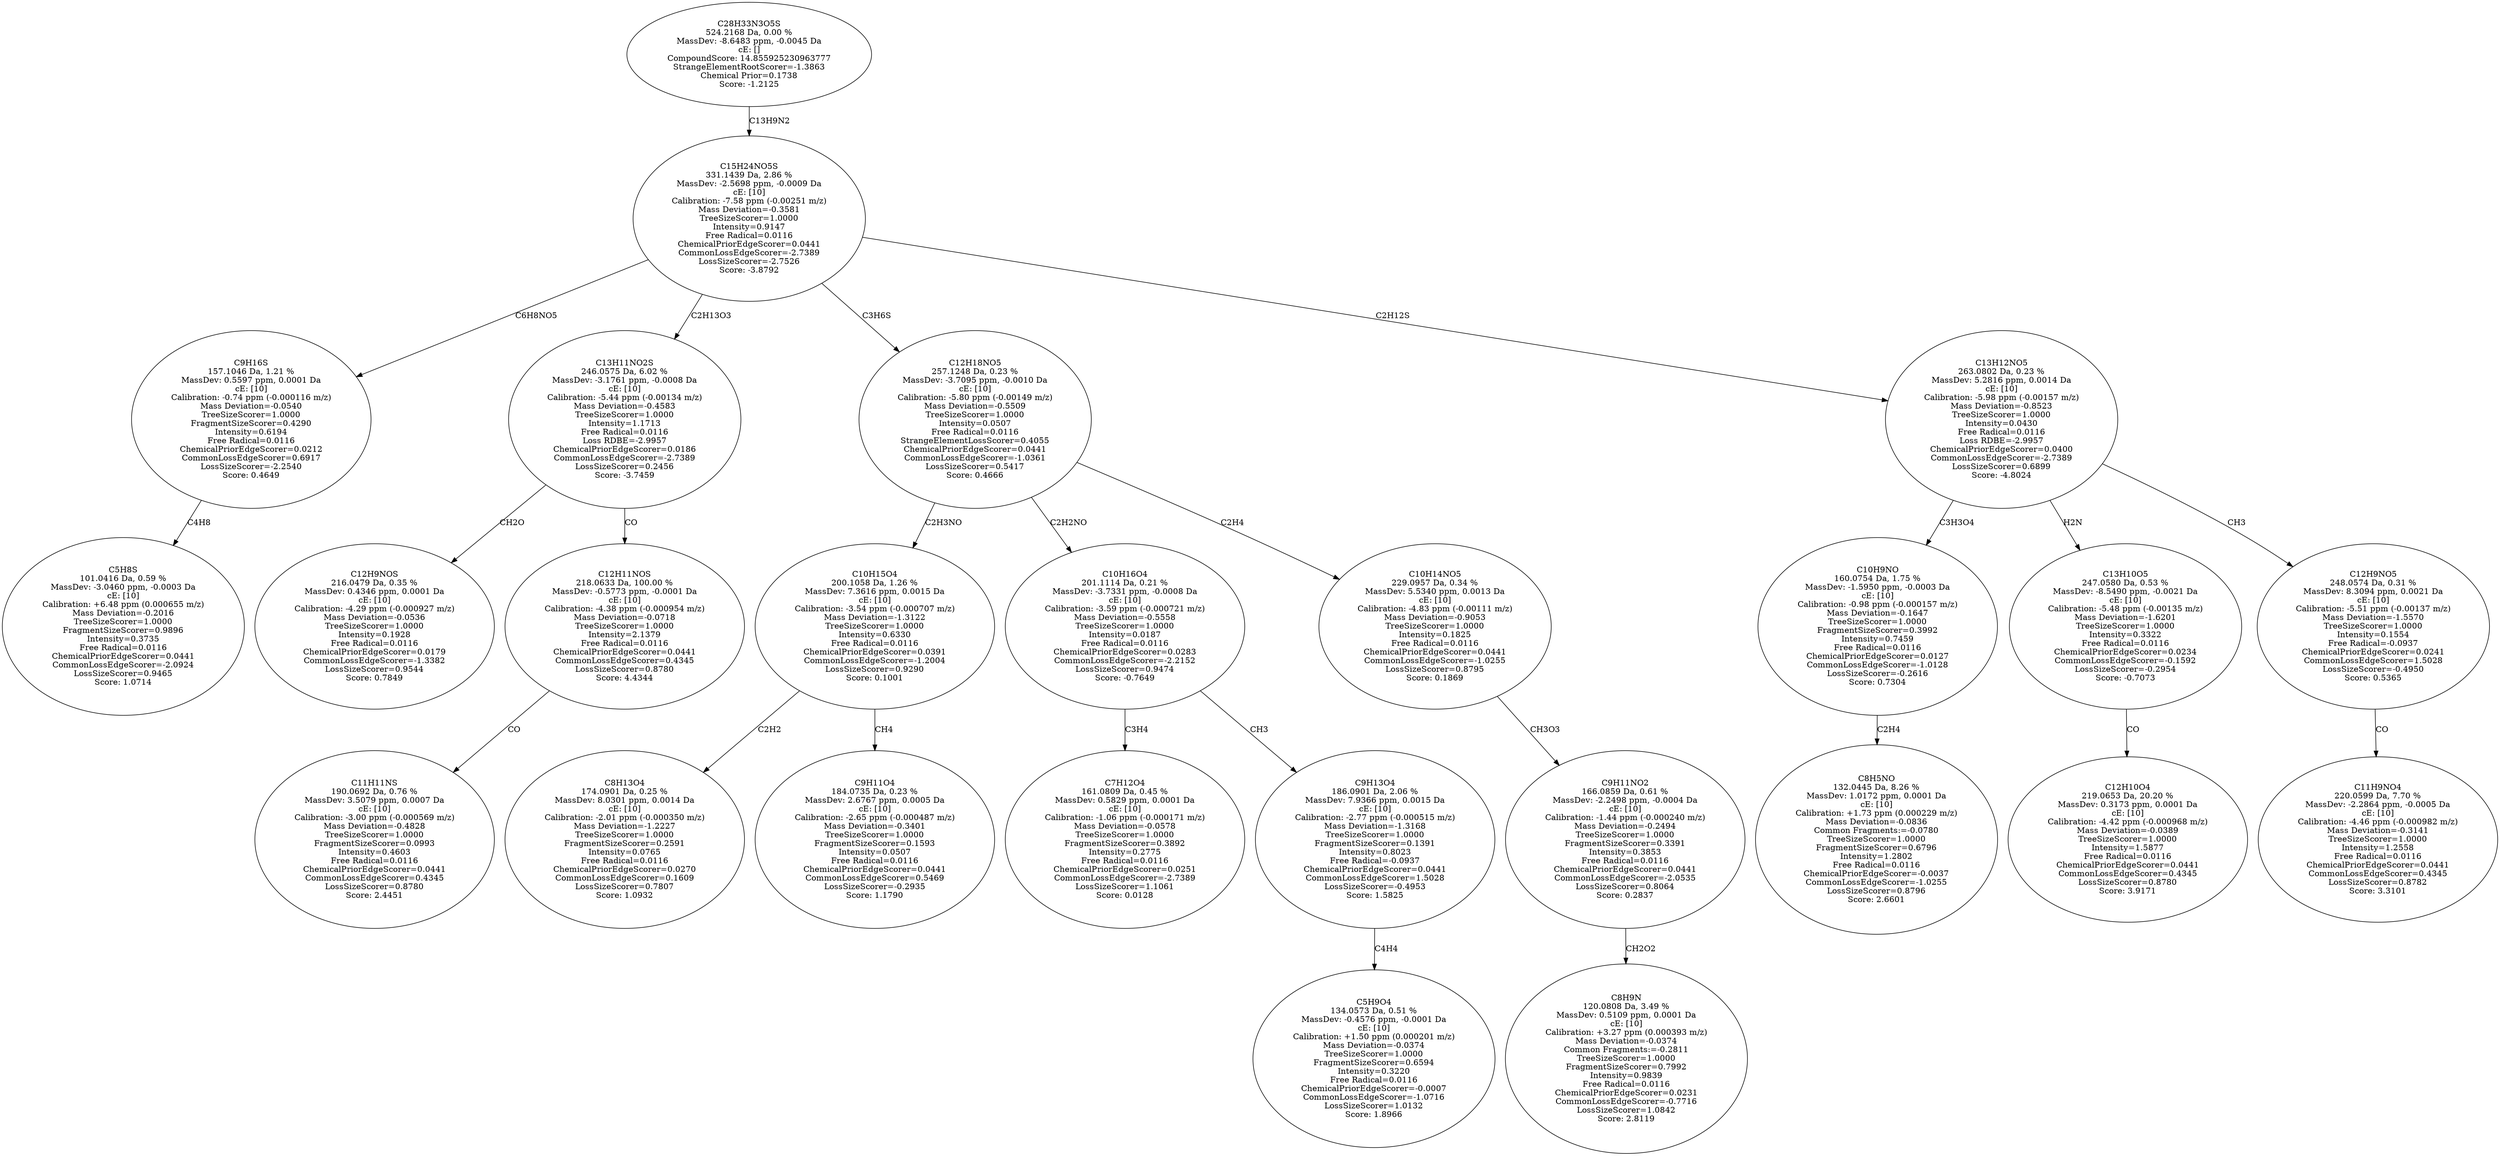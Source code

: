strict digraph {
v1 [label="C5H8S\n101.0416 Da, 0.59 %\nMassDev: -3.0460 ppm, -0.0003 Da\ncE: [10]\nCalibration: +6.48 ppm (0.000655 m/z)\nMass Deviation=-0.2016\nTreeSizeScorer=1.0000\nFragmentSizeScorer=0.9896\nIntensity=0.3735\nFree Radical=0.0116\nChemicalPriorEdgeScorer=0.0441\nCommonLossEdgeScorer=-2.0924\nLossSizeScorer=0.9465\nScore: 1.0714"];
v2 [label="C9H16S\n157.1046 Da, 1.21 %\nMassDev: 0.5597 ppm, 0.0001 Da\ncE: [10]\nCalibration: -0.74 ppm (-0.000116 m/z)\nMass Deviation=-0.0540\nTreeSizeScorer=1.0000\nFragmentSizeScorer=0.4290\nIntensity=0.6194\nFree Radical=0.0116\nChemicalPriorEdgeScorer=0.0212\nCommonLossEdgeScorer=0.6917\nLossSizeScorer=-2.2540\nScore: 0.4649"];
v3 [label="C12H9NOS\n216.0479 Da, 0.35 %\nMassDev: 0.4346 ppm, 0.0001 Da\ncE: [10]\nCalibration: -4.29 ppm (-0.000927 m/z)\nMass Deviation=-0.0536\nTreeSizeScorer=1.0000\nIntensity=0.1928\nFree Radical=0.0116\nChemicalPriorEdgeScorer=0.0179\nCommonLossEdgeScorer=-1.3382\nLossSizeScorer=0.9544\nScore: 0.7849"];
v4 [label="C11H11NS\n190.0692 Da, 0.76 %\nMassDev: 3.5079 ppm, 0.0007 Da\ncE: [10]\nCalibration: -3.00 ppm (-0.000569 m/z)\nMass Deviation=-0.4828\nTreeSizeScorer=1.0000\nFragmentSizeScorer=0.0993\nIntensity=0.4603\nFree Radical=0.0116\nChemicalPriorEdgeScorer=0.0441\nCommonLossEdgeScorer=0.4345\nLossSizeScorer=0.8780\nScore: 2.4451"];
v5 [label="C12H11NOS\n218.0633 Da, 100.00 %\nMassDev: -0.5773 ppm, -0.0001 Da\ncE: [10]\nCalibration: -4.38 ppm (-0.000954 m/z)\nMass Deviation=-0.0718\nTreeSizeScorer=1.0000\nIntensity=2.1379\nFree Radical=0.0116\nChemicalPriorEdgeScorer=0.0441\nCommonLossEdgeScorer=0.4345\nLossSizeScorer=0.8780\nScore: 4.4344"];
v6 [label="C13H11NO2S\n246.0575 Da, 6.02 %\nMassDev: -3.1761 ppm, -0.0008 Da\ncE: [10]\nCalibration: -5.44 ppm (-0.00134 m/z)\nMass Deviation=-0.4583\nTreeSizeScorer=1.0000\nIntensity=1.1713\nFree Radical=0.0116\nLoss RDBE=-2.9957\nChemicalPriorEdgeScorer=0.0186\nCommonLossEdgeScorer=-2.7389\nLossSizeScorer=0.2456\nScore: -3.7459"];
v7 [label="C8H13O4\n174.0901 Da, 0.25 %\nMassDev: 8.0301 ppm, 0.0014 Da\ncE: [10]\nCalibration: -2.01 ppm (-0.000350 m/z)\nMass Deviation=-1.2227\nTreeSizeScorer=1.0000\nFragmentSizeScorer=0.2591\nIntensity=0.0765\nFree Radical=0.0116\nChemicalPriorEdgeScorer=0.0270\nCommonLossEdgeScorer=0.1609\nLossSizeScorer=0.7807\nScore: 1.0932"];
v8 [label="C9H11O4\n184.0735 Da, 0.23 %\nMassDev: 2.6767 ppm, 0.0005 Da\ncE: [10]\nCalibration: -2.65 ppm (-0.000487 m/z)\nMass Deviation=-0.3401\nTreeSizeScorer=1.0000\nFragmentSizeScorer=0.1593\nIntensity=0.0507\nFree Radical=0.0116\nChemicalPriorEdgeScorer=0.0441\nCommonLossEdgeScorer=0.5469\nLossSizeScorer=-0.2935\nScore: 1.1790"];
v9 [label="C10H15O4\n200.1058 Da, 1.26 %\nMassDev: 7.3616 ppm, 0.0015 Da\ncE: [10]\nCalibration: -3.54 ppm (-0.000707 m/z)\nMass Deviation=-1.3122\nTreeSizeScorer=1.0000\nIntensity=0.6330\nFree Radical=0.0116\nChemicalPriorEdgeScorer=0.0391\nCommonLossEdgeScorer=-1.2004\nLossSizeScorer=0.9290\nScore: 0.1001"];
v10 [label="C7H12O4\n161.0809 Da, 0.45 %\nMassDev: 0.5829 ppm, 0.0001 Da\ncE: [10]\nCalibration: -1.06 ppm (-0.000171 m/z)\nMass Deviation=-0.0578\nTreeSizeScorer=1.0000\nFragmentSizeScorer=0.3892\nIntensity=0.2775\nFree Radical=0.0116\nChemicalPriorEdgeScorer=0.0251\nCommonLossEdgeScorer=-2.7389\nLossSizeScorer=1.1061\nScore: 0.0128"];
v11 [label="C5H9O4\n134.0573 Da, 0.51 %\nMassDev: -0.4576 ppm, -0.0001 Da\ncE: [10]\nCalibration: +1.50 ppm (0.000201 m/z)\nMass Deviation=-0.0374\nTreeSizeScorer=1.0000\nFragmentSizeScorer=0.6594\nIntensity=0.3220\nFree Radical=0.0116\nChemicalPriorEdgeScorer=-0.0007\nCommonLossEdgeScorer=-1.0716\nLossSizeScorer=1.0132\nScore: 1.8966"];
v12 [label="C9H13O4\n186.0901 Da, 2.06 %\nMassDev: 7.9366 ppm, 0.0015 Da\ncE: [10]\nCalibration: -2.77 ppm (-0.000515 m/z)\nMass Deviation=-1.3168\nTreeSizeScorer=1.0000\nFragmentSizeScorer=0.1391\nIntensity=0.8023\nFree Radical=-0.0937\nChemicalPriorEdgeScorer=0.0441\nCommonLossEdgeScorer=1.5028\nLossSizeScorer=-0.4953\nScore: 1.5825"];
v13 [label="C10H16O4\n201.1114 Da, 0.21 %\nMassDev: -3.7331 ppm, -0.0008 Da\ncE: [10]\nCalibration: -3.59 ppm (-0.000721 m/z)\nMass Deviation=-0.5558\nTreeSizeScorer=1.0000\nIntensity=0.0187\nFree Radical=0.0116\nChemicalPriorEdgeScorer=0.0283\nCommonLossEdgeScorer=-2.2152\nLossSizeScorer=0.9474\nScore: -0.7649"];
v14 [label="C8H9N\n120.0808 Da, 3.49 %\nMassDev: 0.5109 ppm, 0.0001 Da\ncE: [10]\nCalibration: +3.27 ppm (0.000393 m/z)\nMass Deviation=-0.0374\nCommon Fragments:=-0.2811\nTreeSizeScorer=1.0000\nFragmentSizeScorer=0.7992\nIntensity=0.9839\nFree Radical=0.0116\nChemicalPriorEdgeScorer=0.0231\nCommonLossEdgeScorer=-0.7716\nLossSizeScorer=1.0842\nScore: 2.8119"];
v15 [label="C9H11NO2\n166.0859 Da, 0.61 %\nMassDev: -2.2498 ppm, -0.0004 Da\ncE: [10]\nCalibration: -1.44 ppm (-0.000240 m/z)\nMass Deviation=-0.2494\nTreeSizeScorer=1.0000\nFragmentSizeScorer=0.3391\nIntensity=0.3853\nFree Radical=0.0116\nChemicalPriorEdgeScorer=0.0441\nCommonLossEdgeScorer=-2.0535\nLossSizeScorer=0.8064\nScore: 0.2837"];
v16 [label="C10H14NO5\n229.0957 Da, 0.34 %\nMassDev: 5.5340 ppm, 0.0013 Da\ncE: [10]\nCalibration: -4.83 ppm (-0.00111 m/z)\nMass Deviation=-0.9053\nTreeSizeScorer=1.0000\nIntensity=0.1825\nFree Radical=0.0116\nChemicalPriorEdgeScorer=0.0441\nCommonLossEdgeScorer=-1.0255\nLossSizeScorer=0.8795\nScore: 0.1869"];
v17 [label="C12H18NO5\n257.1248 Da, 0.23 %\nMassDev: -3.7095 ppm, -0.0010 Da\ncE: [10]\nCalibration: -5.80 ppm (-0.00149 m/z)\nMass Deviation=-0.5509\nTreeSizeScorer=1.0000\nIntensity=0.0507\nFree Radical=0.0116\nStrangeElementLossScorer=0.4055\nChemicalPriorEdgeScorer=0.0441\nCommonLossEdgeScorer=-1.0361\nLossSizeScorer=0.5417\nScore: 0.4666"];
v18 [label="C8H5NO\n132.0445 Da, 8.26 %\nMassDev: 1.0172 ppm, 0.0001 Da\ncE: [10]\nCalibration: +1.73 ppm (0.000229 m/z)\nMass Deviation=-0.0836\nCommon Fragments:=-0.0780\nTreeSizeScorer=1.0000\nFragmentSizeScorer=0.6796\nIntensity=1.2802\nFree Radical=0.0116\nChemicalPriorEdgeScorer=-0.0037\nCommonLossEdgeScorer=-1.0255\nLossSizeScorer=0.8796\nScore: 2.6601"];
v19 [label="C10H9NO\n160.0754 Da, 1.75 %\nMassDev: -1.5950 ppm, -0.0003 Da\ncE: [10]\nCalibration: -0.98 ppm (-0.000157 m/z)\nMass Deviation=-0.1647\nTreeSizeScorer=1.0000\nFragmentSizeScorer=0.3992\nIntensity=0.7459\nFree Radical=0.0116\nChemicalPriorEdgeScorer=0.0127\nCommonLossEdgeScorer=-1.0128\nLossSizeScorer=-0.2616\nScore: 0.7304"];
v20 [label="C12H10O4\n219.0653 Da, 20.20 %\nMassDev: 0.3173 ppm, 0.0001 Da\ncE: [10]\nCalibration: -4.42 ppm (-0.000968 m/z)\nMass Deviation=-0.0389\nTreeSizeScorer=1.0000\nIntensity=1.5877\nFree Radical=0.0116\nChemicalPriorEdgeScorer=0.0441\nCommonLossEdgeScorer=0.4345\nLossSizeScorer=0.8780\nScore: 3.9171"];
v21 [label="C13H10O5\n247.0580 Da, 0.53 %\nMassDev: -8.5490 ppm, -0.0021 Da\ncE: [10]\nCalibration: -5.48 ppm (-0.00135 m/z)\nMass Deviation=-1.6201\nTreeSizeScorer=1.0000\nIntensity=0.3322\nFree Radical=0.0116\nChemicalPriorEdgeScorer=0.0234\nCommonLossEdgeScorer=-0.1592\nLossSizeScorer=-0.2954\nScore: -0.7073"];
v22 [label="C11H9NO4\n220.0599 Da, 7.70 %\nMassDev: -2.2864 ppm, -0.0005 Da\ncE: [10]\nCalibration: -4.46 ppm (-0.000982 m/z)\nMass Deviation=-0.3141\nTreeSizeScorer=1.0000\nIntensity=1.2558\nFree Radical=0.0116\nChemicalPriorEdgeScorer=0.0441\nCommonLossEdgeScorer=0.4345\nLossSizeScorer=0.8782\nScore: 3.3101"];
v23 [label="C12H9NO5\n248.0574 Da, 0.31 %\nMassDev: 8.3094 ppm, 0.0021 Da\ncE: [10]\nCalibration: -5.51 ppm (-0.00137 m/z)\nMass Deviation=-1.5570\nTreeSizeScorer=1.0000\nIntensity=0.1554\nFree Radical=-0.0937\nChemicalPriorEdgeScorer=0.0241\nCommonLossEdgeScorer=1.5028\nLossSizeScorer=-0.4950\nScore: 0.5365"];
v24 [label="C13H12NO5\n263.0802 Da, 0.23 %\nMassDev: 5.2816 ppm, 0.0014 Da\ncE: [10]\nCalibration: -5.98 ppm (-0.00157 m/z)\nMass Deviation=-0.8523\nTreeSizeScorer=1.0000\nIntensity=0.0430\nFree Radical=0.0116\nLoss RDBE=-2.9957\nChemicalPriorEdgeScorer=0.0400\nCommonLossEdgeScorer=-2.7389\nLossSizeScorer=0.6899\nScore: -4.8024"];
v25 [label="C15H24NO5S\n331.1439 Da, 2.86 %\nMassDev: -2.5698 ppm, -0.0009 Da\ncE: [10]\nCalibration: -7.58 ppm (-0.00251 m/z)\nMass Deviation=-0.3581\nTreeSizeScorer=1.0000\nIntensity=0.9147\nFree Radical=0.0116\nChemicalPriorEdgeScorer=0.0441\nCommonLossEdgeScorer=-2.7389\nLossSizeScorer=-2.7526\nScore: -3.8792"];
v26 [label="C28H33N3O5S\n524.2168 Da, 0.00 %\nMassDev: -8.6483 ppm, -0.0045 Da\ncE: []\nCompoundScore: 14.855925230963777\nStrangeElementRootScorer=-1.3863\nChemical Prior=0.1738\nScore: -1.2125"];
v2 -> v1 [label="C4H8"];
v25 -> v2 [label="C6H8NO5"];
v6 -> v3 [label="CH2O"];
v5 -> v4 [label="CO"];
v6 -> v5 [label="CO"];
v25 -> v6 [label="C2H13O3"];
v9 -> v7 [label="C2H2"];
v9 -> v8 [label="CH4"];
v17 -> v9 [label="C2H3NO"];
v13 -> v10 [label="C3H4"];
v12 -> v11 [label="C4H4"];
v13 -> v12 [label="CH3"];
v17 -> v13 [label="C2H2NO"];
v15 -> v14 [label="CH2O2"];
v16 -> v15 [label="CH3O3"];
v17 -> v16 [label="C2H4"];
v25 -> v17 [label="C3H6S"];
v19 -> v18 [label="C2H4"];
v24 -> v19 [label="C3H3O4"];
v21 -> v20 [label="CO"];
v24 -> v21 [label="H2N"];
v23 -> v22 [label="CO"];
v24 -> v23 [label="CH3"];
v25 -> v24 [label="C2H12S"];
v26 -> v25 [label="C13H9N2"];
}